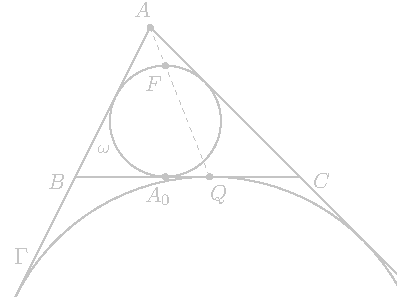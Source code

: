 import geometry;
size(7cm);


pen penColor = rgb("c5c5c5");

point B=(-1,0), C=(2,0), A=(0,2);



triangle t = triangle(A,B,C);
label("$A$", A, N*1.5+W*0.7, fontsize(11) + penColor);
label("$B$", B, S*0.4+W*1.5, fontsize(11) + penColor);
label("$C$", C, S*0.4+E*2, fontsize(11) + penColor);


//label("$A$", "$B$", "$C$", t);
//label("$A$","$B$","$C$", t, alignFactor=1);

/*
dot("$A$", A, S*1.5+W*2);
label("$B$", t.B);
dot("$C$", C);
*/

draw(line(A, false, B), linewidth(0.5) + penColor);
draw(line(A, false, C), linewidth(0.5) + penColor);
draw(segment(B,C), linewidth(0.5) + penColor);

/* View the definition of circle circle(point,point,point) */
//circle cc=circle(A,B,C);
//draw(cc, blue);
//dot(cc.C, blue);

/* View the definition of circle incircle(point,point,point) */
circle ic=incircle(A,B,C);
draw(Label("$\omega$", Relative(0.57), fontsize(9.3) + penColor), ic, penColor);
//dot(ic.C, red);

point Ap = intersectionpoints(ic, t.BC)[0];
dot("$A_0$", Ap, S*1.5+W*0.5, fontsize(11) + penColor);

//draw(segment(A, Ap), StickIntervalMarker(1, 2, 4, 2, linewidth(1)));

/* View the definition of circle excircle(point,point,point) */
circle ec=excircle(C, B, A);
/* View the definition of void clipdraw(picture,Label,path,align,pen,arrowbar,arrowbar,real,real,Label,marker) */
clipdraw(Label("$\Gamma$", Relative(0.4), penColor), ec, penColor);

point Q = intersectionpoints(ec, t.BC)[0];
dot("$Q$", Q, S*1.3+E*0.7, fontsize(11) + penColor);


point F = intersectionpoints(line(A, Q), ic)[1];
dot("$F$", F, S*1.5+W, fontsize(11) + penColor);
//draw(segment(B, A1), StickIntervalMarker(1, 2, 4, 2, linewidth(1)));

draw(segment(A, Q), dashed+linewidth(0.3) + penColor);
dot(A, penColor);
//dot(B);
//dot(C);
/*
circle ec=excircle(A,C,B);
clipdraw(ec, green);
dot(ec.C, green);

ec=excircle(B, A, C);
clipdraw(ec, green);
dot(ec.C, green);

dot("G",centroid(A,B,C),NE);
*/
// Enlarge the bounding box of the current picture
draw(box((-2,-1.6), (3.3, 2.3)), invisible);
